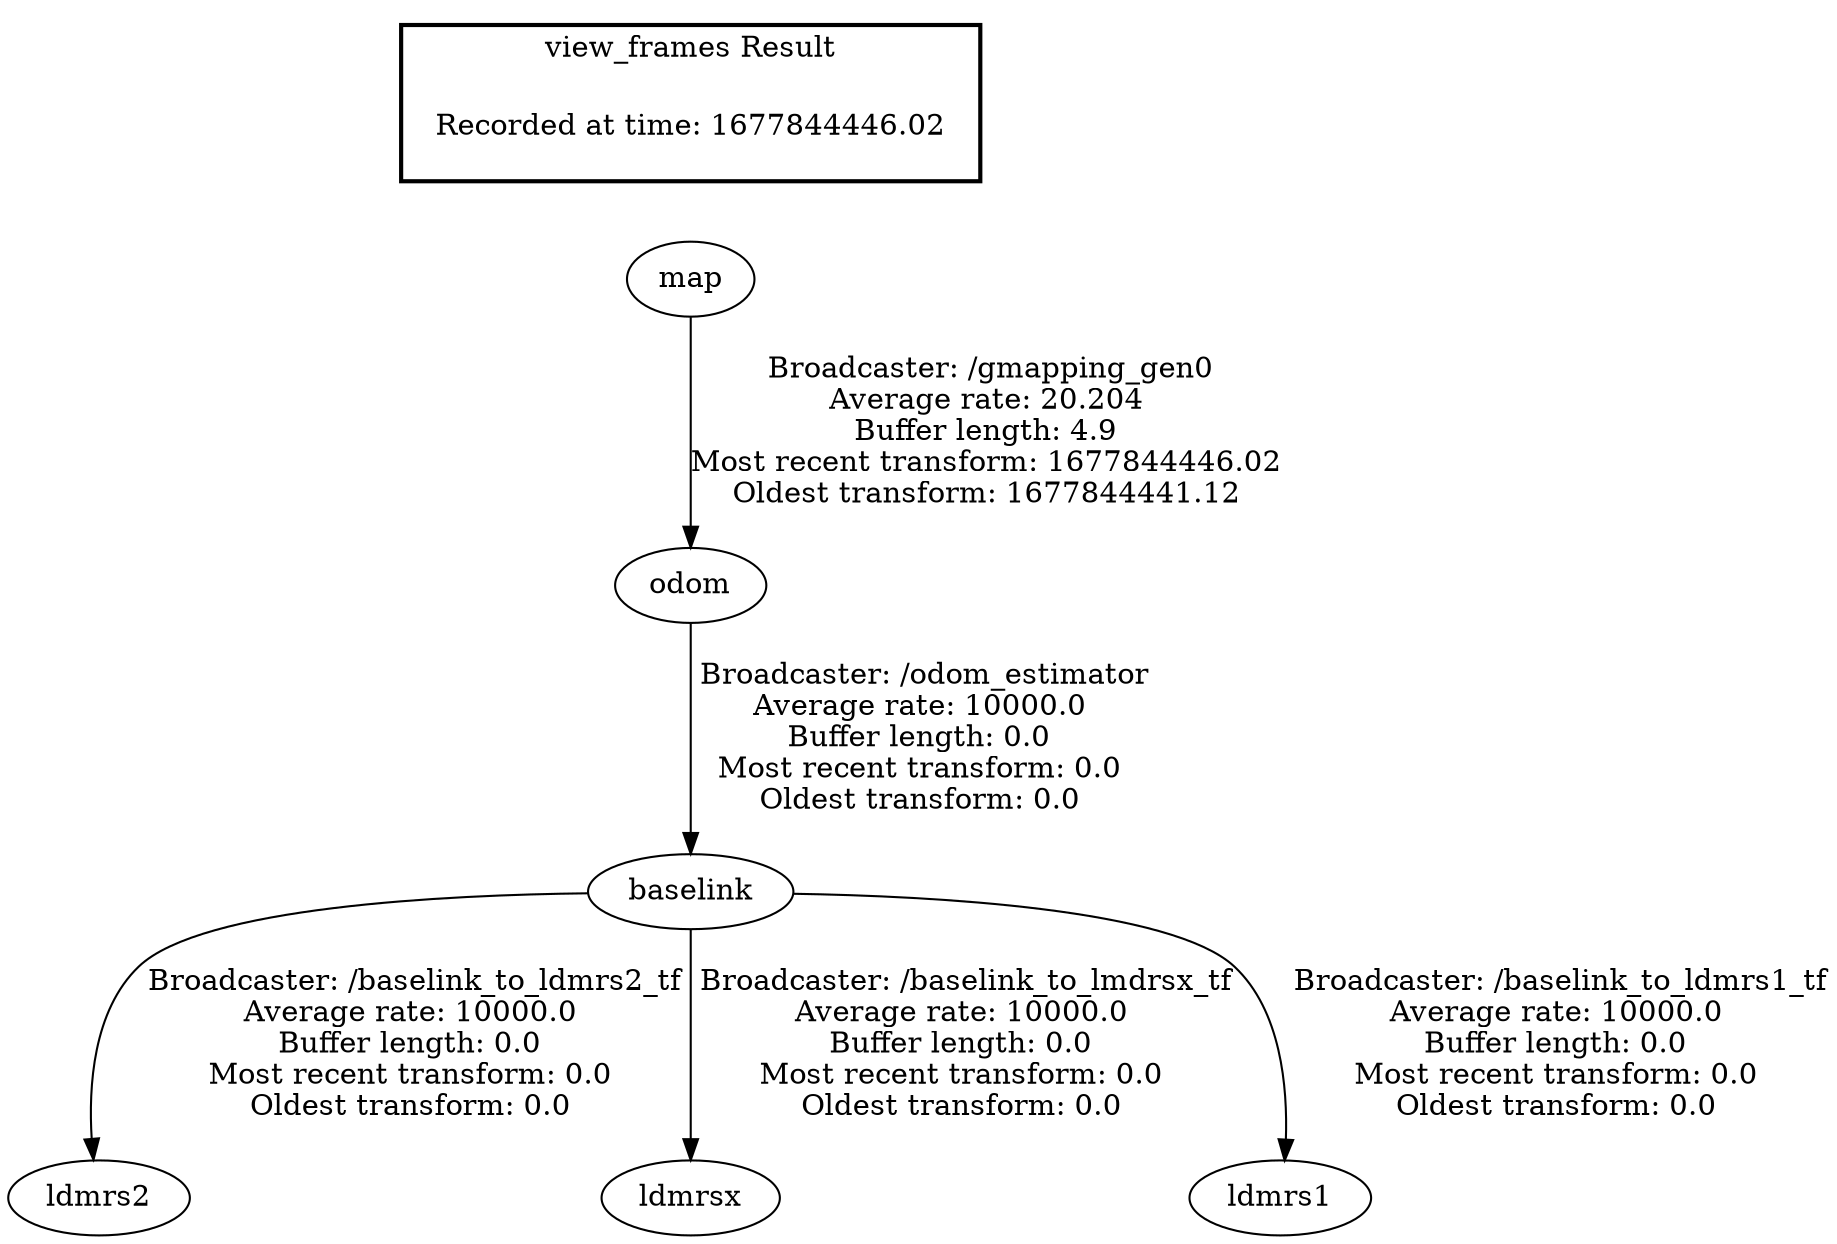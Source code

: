 digraph G {
"baselink" -> "ldmrs2"[label=" Broadcaster: /baselink_to_ldmrs2_tf\nAverage rate: 10000.0\nBuffer length: 0.0\nMost recent transform: 0.0\nOldest transform: 0.0\n"];
"baselink" -> "ldmrsx"[label=" Broadcaster: /baselink_to_lmdrsx_tf\nAverage rate: 10000.0\nBuffer length: 0.0\nMost recent transform: 0.0\nOldest transform: 0.0\n"];
"baselink" -> "ldmrs1"[label=" Broadcaster: /baselink_to_ldmrs1_tf\nAverage rate: 10000.0\nBuffer length: 0.0\nMost recent transform: 0.0\nOldest transform: 0.0\n"];
"odom" -> "baselink"[label=" Broadcaster: /odom_estimator\nAverage rate: 10000.0\nBuffer length: 0.0\nMost recent transform: 0.0\nOldest transform: 0.0\n"];
"map" -> "odom"[label=" Broadcaster: /gmapping_gen0\nAverage rate: 20.204\nBuffer length: 4.9\nMost recent transform: 1677844446.02\nOldest transform: 1677844441.12\n"];
edge [style=invis];
 subgraph cluster_legend { style=bold; color=black; label ="view_frames Result";
"Recorded at time: 1677844446.02"[ shape=plaintext ] ;
}->"map";
}